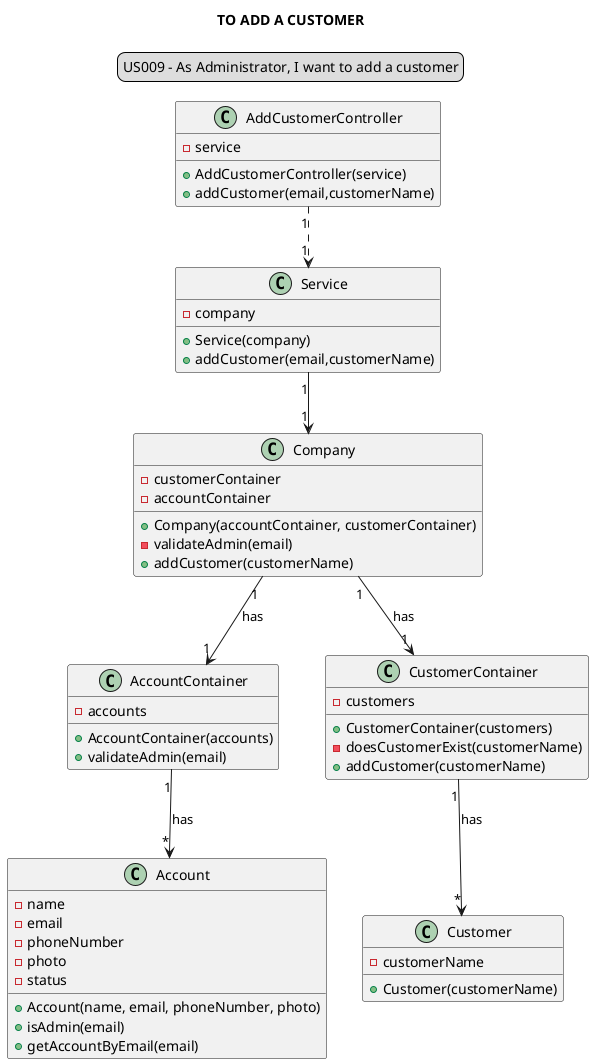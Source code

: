 @startuml

skinparam sequenceMessageAlign center
title TO ADD A CUSTOMER
legend top
US009 - As Administrator, I want to add a customer
end legend

class "AddCustomerController" {
-service
+AddCustomerController(service)
+addCustomer(email,customerName)
}

class "Service"{
-company
+Service(company)
+addCustomer(email,customerName)
}

class "Company"{
-customerContainer
-accountContainer
+Company(accountContainer, customerContainer)
-validateAdmin(email)
+addCustomer(customerName)
}

class "AccountContainer"{
-accounts
+AccountContainer(accounts)
+validateAdmin(email)
}

class "Account"{
-name
-email
-phoneNumber
-photo
-status
+Account(name, email, phoneNumber, photo)
+isAdmin(email)
+getAccountByEmail(email)
}

class "CustomerContainer"{
-customers
+CustomerContainer(customers)
-doesCustomerExist(customerName)
+addCustomer(customerName)
}

class "Customer"{
-customerName
+Customer(customerName)
}

"AddCustomerController" "1" ..> "1" "Service"
"Service" "1" --> "1" "Company"
"Company" "1"-->"1" "CustomerContainer": has
"Company" "1"-->"1" "AccountContainer": has
"CustomerContainer" "1"-->"*" "Customer": has
"AccountContainer" "1" --> "*" "Account": has

@enduml